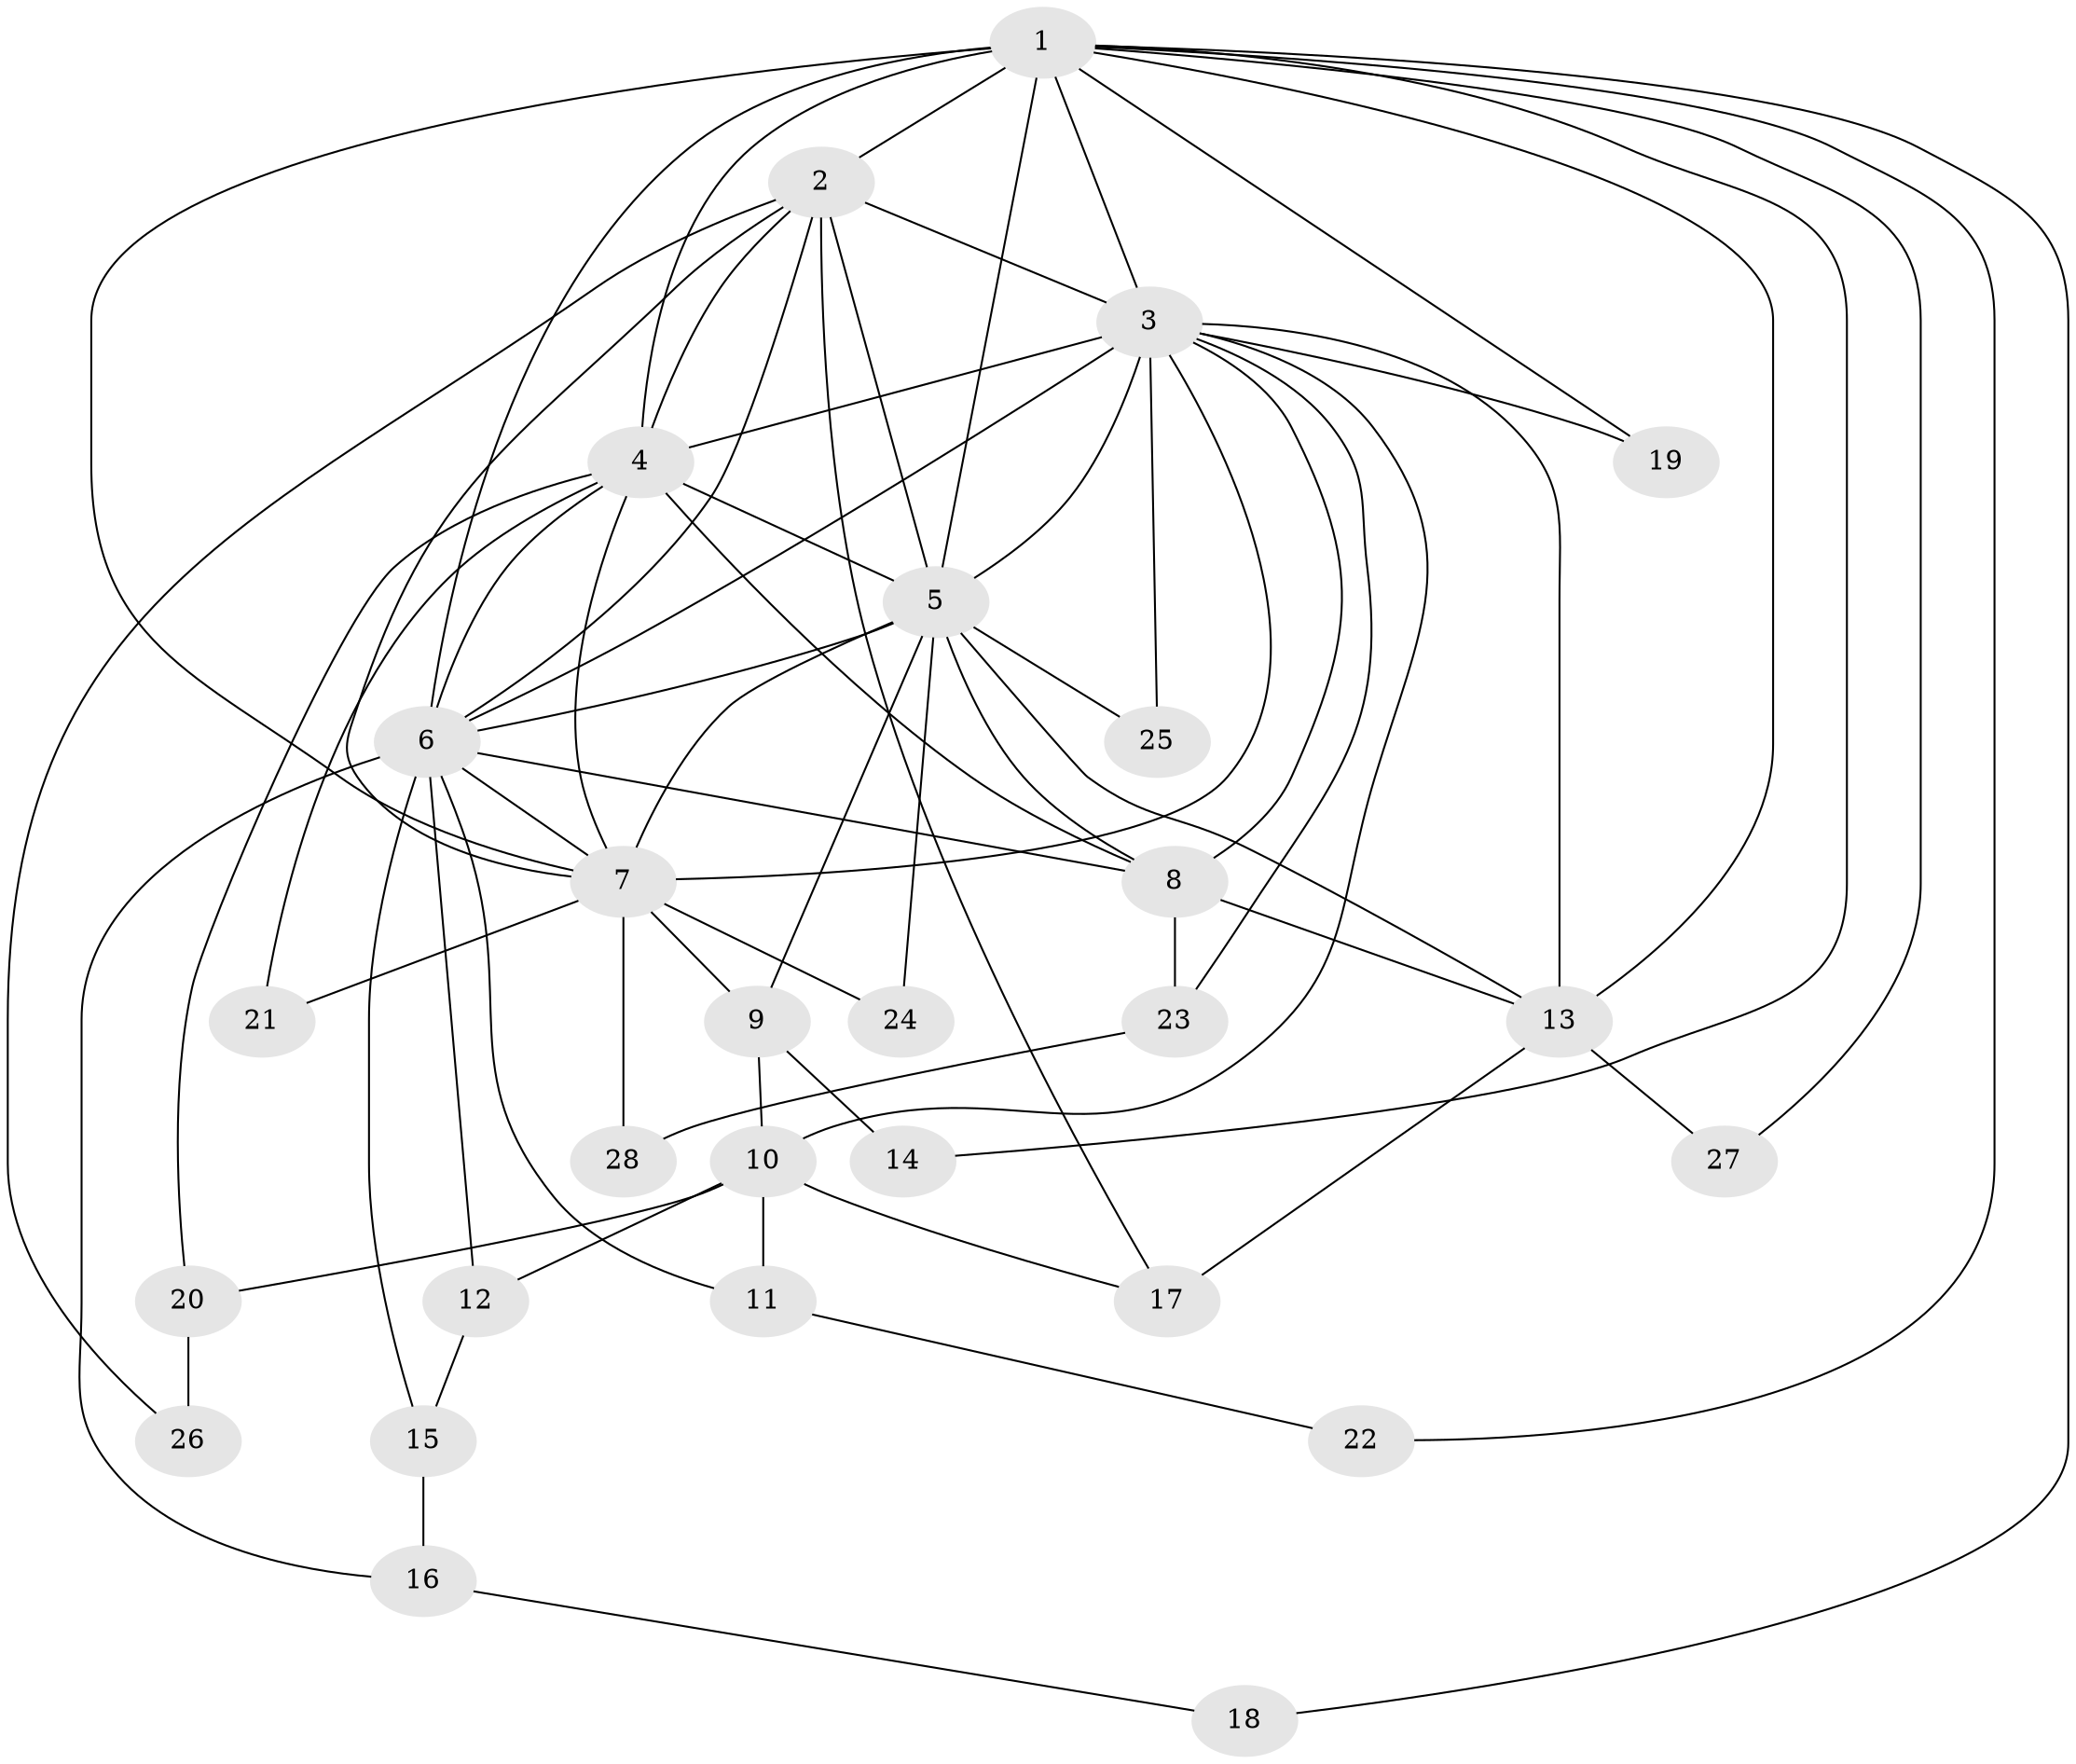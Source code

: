 // original degree distribution, {16: 0.017857142857142856, 13: 0.017857142857142856, 15: 0.03571428571428571, 23: 0.017857142857142856, 14: 0.03571428571428571, 19: 0.017857142857142856, 18: 0.017857142857142856, 11: 0.017857142857142856, 2: 0.5357142857142857, 5: 0.03571428571428571, 4: 0.017857142857142856, 6: 0.017857142857142856, 3: 0.21428571428571427}
// Generated by graph-tools (version 1.1) at 2025/35/03/09/25 02:35:05]
// undirected, 28 vertices, 68 edges
graph export_dot {
graph [start="1"]
  node [color=gray90,style=filled];
  1;
  2;
  3;
  4;
  5;
  6;
  7;
  8;
  9;
  10;
  11;
  12;
  13;
  14;
  15;
  16;
  17;
  18;
  19;
  20;
  21;
  22;
  23;
  24;
  25;
  26;
  27;
  28;
  1 -- 2 [weight=2.0];
  1 -- 3 [weight=4.0];
  1 -- 4 [weight=4.0];
  1 -- 5 [weight=3.0];
  1 -- 6 [weight=2.0];
  1 -- 7 [weight=2.0];
  1 -- 13 [weight=1.0];
  1 -- 14 [weight=1.0];
  1 -- 18 [weight=1.0];
  1 -- 19 [weight=1.0];
  1 -- 22 [weight=1.0];
  1 -- 27 [weight=1.0];
  2 -- 3 [weight=2.0];
  2 -- 4 [weight=3.0];
  2 -- 5 [weight=2.0];
  2 -- 6 [weight=1.0];
  2 -- 7 [weight=1.0];
  2 -- 17 [weight=1.0];
  2 -- 26 [weight=1.0];
  3 -- 4 [weight=4.0];
  3 -- 5 [weight=5.0];
  3 -- 6 [weight=2.0];
  3 -- 7 [weight=3.0];
  3 -- 8 [weight=2.0];
  3 -- 10 [weight=1.0];
  3 -- 13 [weight=4.0];
  3 -- 19 [weight=1.0];
  3 -- 23 [weight=1.0];
  3 -- 25 [weight=1.0];
  4 -- 5 [weight=15.0];
  4 -- 6 [weight=3.0];
  4 -- 7 [weight=2.0];
  4 -- 8 [weight=1.0];
  4 -- 20 [weight=1.0];
  4 -- 21 [weight=1.0];
  5 -- 6 [weight=4.0];
  5 -- 7 [weight=1.0];
  5 -- 8 [weight=1.0];
  5 -- 9 [weight=1.0];
  5 -- 13 [weight=1.0];
  5 -- 24 [weight=1.0];
  5 -- 25 [weight=1.0];
  6 -- 7 [weight=1.0];
  6 -- 8 [weight=1.0];
  6 -- 11 [weight=1.0];
  6 -- 12 [weight=1.0];
  6 -- 15 [weight=1.0];
  6 -- 16 [weight=1.0];
  7 -- 9 [weight=1.0];
  7 -- 21 [weight=1.0];
  7 -- 24 [weight=1.0];
  7 -- 28 [weight=1.0];
  8 -- 13 [weight=1.0];
  8 -- 23 [weight=1.0];
  9 -- 10 [weight=1.0];
  9 -- 14 [weight=1.0];
  10 -- 11 [weight=1.0];
  10 -- 12 [weight=1.0];
  10 -- 17 [weight=1.0];
  10 -- 20 [weight=1.0];
  11 -- 22 [weight=1.0];
  12 -- 15 [weight=1.0];
  13 -- 17 [weight=2.0];
  13 -- 27 [weight=1.0];
  15 -- 16 [weight=1.0];
  16 -- 18 [weight=1.0];
  20 -- 26 [weight=1.0];
  23 -- 28 [weight=1.0];
}
